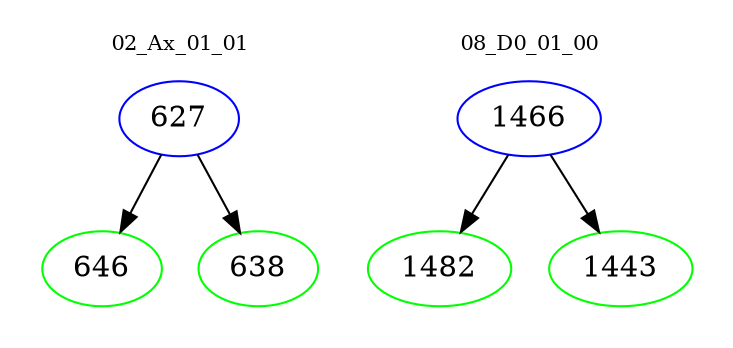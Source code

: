 digraph{
subgraph cluster_0 {
color = white
label = "02_Ax_01_01";
fontsize=10;
T0_627 [label="627", color="blue"]
T0_627 -> T0_646 [color="black"]
T0_646 [label="646", color="green"]
T0_627 -> T0_638 [color="black"]
T0_638 [label="638", color="green"]
}
subgraph cluster_1 {
color = white
label = "08_D0_01_00";
fontsize=10;
T1_1466 [label="1466", color="blue"]
T1_1466 -> T1_1482 [color="black"]
T1_1482 [label="1482", color="green"]
T1_1466 -> T1_1443 [color="black"]
T1_1443 [label="1443", color="green"]
}
}
